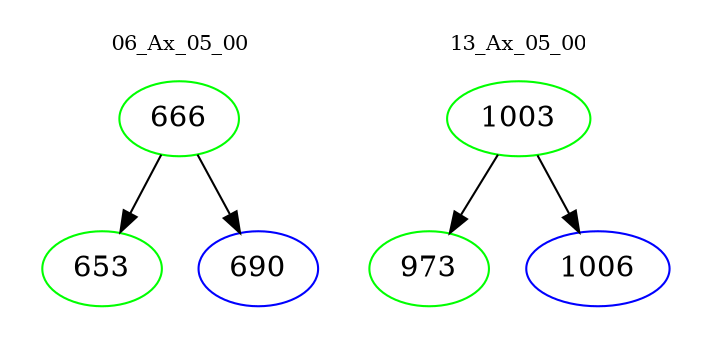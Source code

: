 digraph{
subgraph cluster_0 {
color = white
label = "06_Ax_05_00";
fontsize=10;
T0_666 [label="666", color="green"]
T0_666 -> T0_653 [color="black"]
T0_653 [label="653", color="green"]
T0_666 -> T0_690 [color="black"]
T0_690 [label="690", color="blue"]
}
subgraph cluster_1 {
color = white
label = "13_Ax_05_00";
fontsize=10;
T1_1003 [label="1003", color="green"]
T1_1003 -> T1_973 [color="black"]
T1_973 [label="973", color="green"]
T1_1003 -> T1_1006 [color="black"]
T1_1006 [label="1006", color="blue"]
}
}
